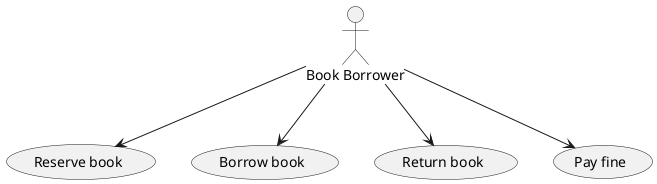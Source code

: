 # CS375 Software Engineering II
# Alex Burgos


@startuml
actor "Book Borrower"
usecase "Reserve book"
usecase "Borrow book"
usecase "Return book"
usecase "Pay fine"

"Book Borrower" --> (Reserve book)
"Book Borrower" --> (Borrow book)
"Book Borrower" --> (Return book)
"Book Borrower" --> (Pay fine)

@enduml